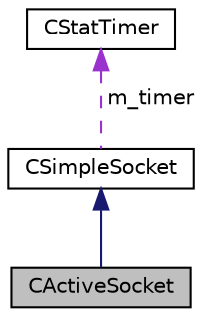 digraph "CActiveSocket"
{
  edge [fontname="Helvetica",fontsize="10",labelfontname="Helvetica",labelfontsize="10"];
  node [fontname="Helvetica",fontsize="10",shape=record];
  Node1 [label="CActiveSocket",height=0.2,width=0.4,color="black", fillcolor="grey75", style="filled" fontcolor="black"];
  Node2 -> Node1 [dir="back",color="midnightblue",fontsize="10",style="solid",fontname="Helvetica"];
  Node2 [label="CSimpleSocket",height=0.2,width=0.4,color="black", fillcolor="white", style="filled",URL="$classCSimpleSocket.html",tooltip="Provides a platform independent class to for socket development."];
  Node3 -> Node2 [dir="back",color="darkorchid3",fontsize="10",style="dashed",label=" m_timer" ,fontname="Helvetica"];
  Node3 [label="CStatTimer",height=0.2,width=0.4,color="black", fillcolor="white", style="filled",URL="$classCStatTimer.html",tooltip="Class to abstract socket communications in a cross platform manner."];
}
